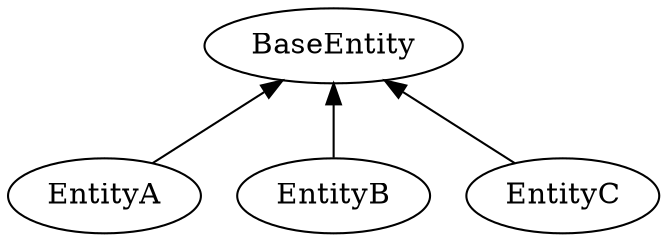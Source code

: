 

digraph
{
    rankdir=BT

    EntityA -> BaseEntity
    EntityB -> BaseEntity
    EntityC -> BaseEntity
}


